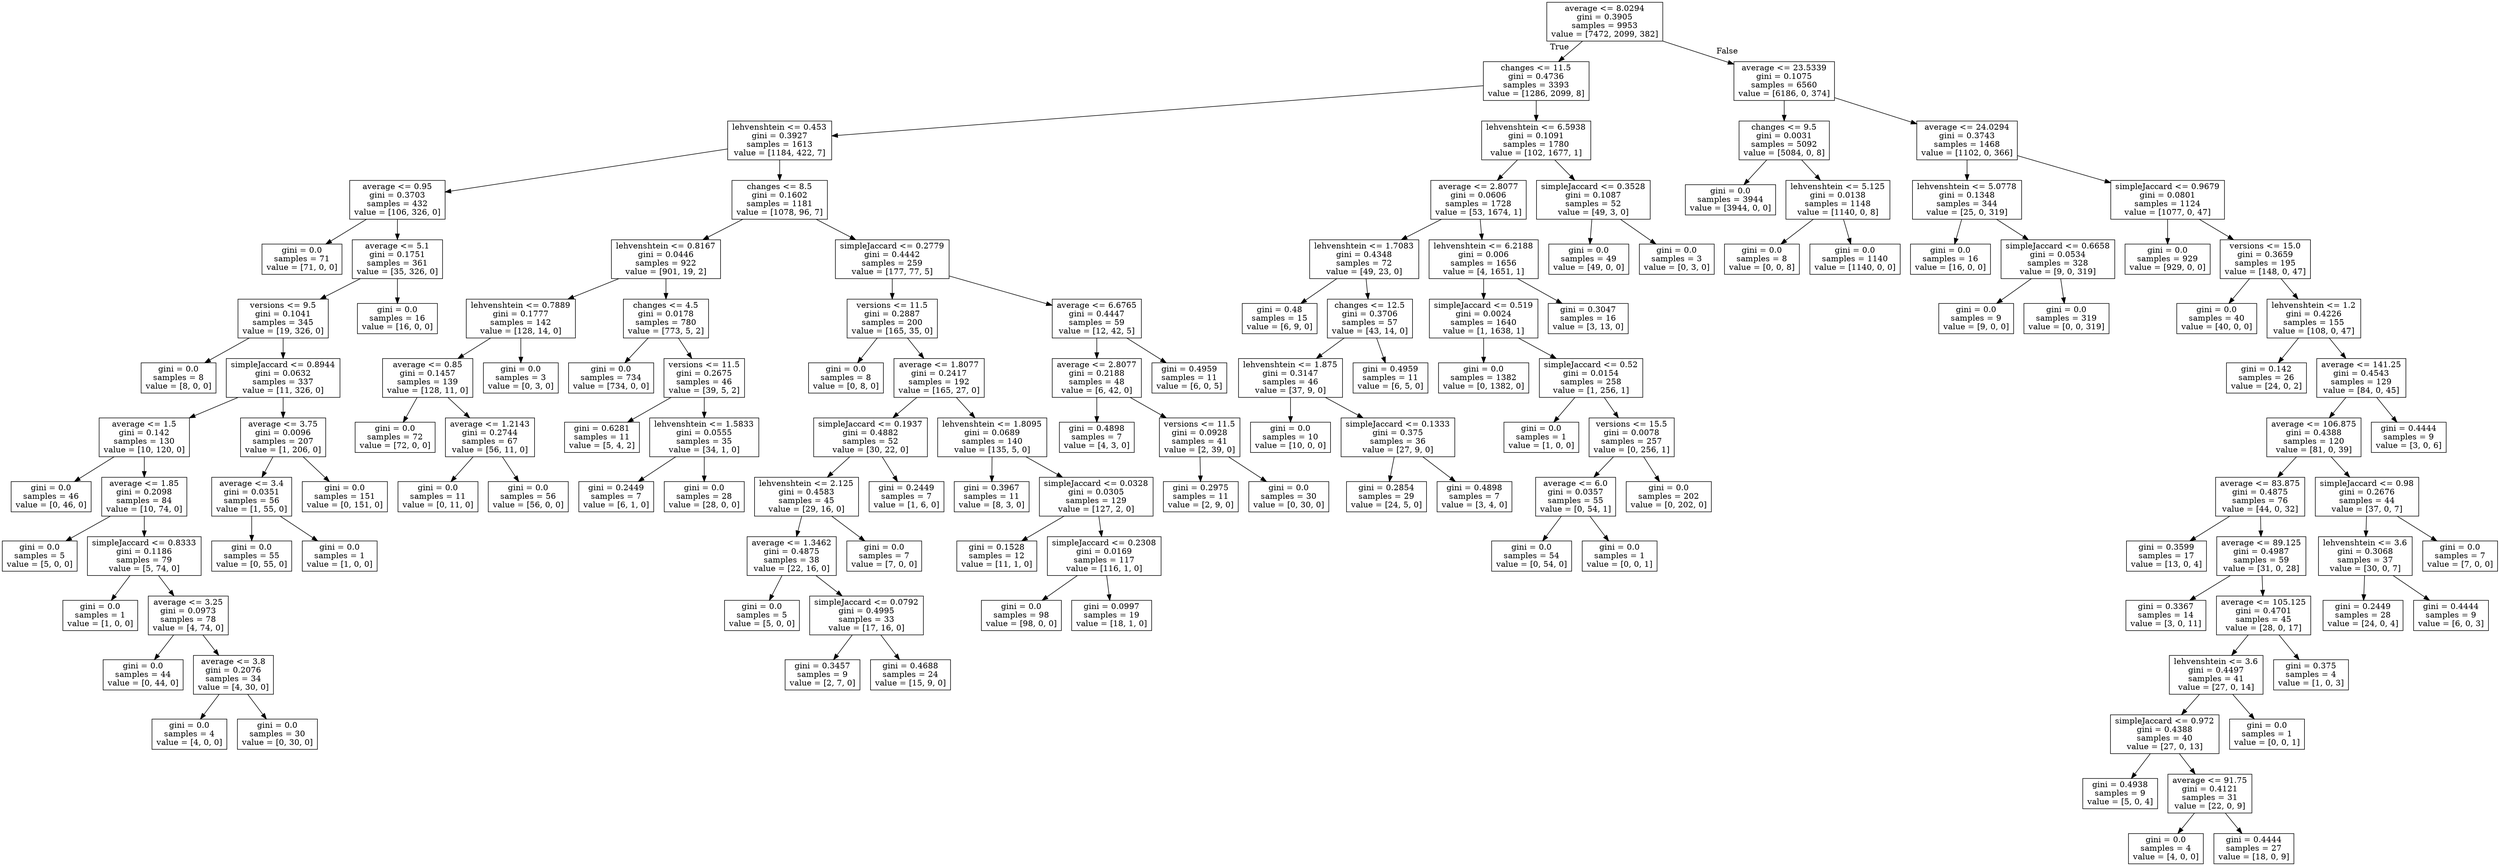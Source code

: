 digraph Tree {
node [shape=box] ;
0 [label="average <= 8.0294\ngini = 0.3905\nsamples = 9953\nvalue = [7472, 2099, 382]"] ;
1 [label="changes <= 11.5\ngini = 0.4736\nsamples = 3393\nvalue = [1286, 2099, 8]"] ;
0 -> 1 [labeldistance=2.5, labelangle=45, headlabel="True"] ;
2 [label="lehvenshtein <= 0.453\ngini = 0.3927\nsamples = 1613\nvalue = [1184, 422, 7]"] ;
1 -> 2 ;
3 [label="average <= 0.95\ngini = 0.3703\nsamples = 432\nvalue = [106, 326, 0]"] ;
2 -> 3 ;
4 [label="gini = 0.0\nsamples = 71\nvalue = [71, 0, 0]"] ;
3 -> 4 ;
5 [label="average <= 5.1\ngini = 0.1751\nsamples = 361\nvalue = [35, 326, 0]"] ;
3 -> 5 ;
6 [label="versions <= 9.5\ngini = 0.1041\nsamples = 345\nvalue = [19, 326, 0]"] ;
5 -> 6 ;
7 [label="gini = 0.0\nsamples = 8\nvalue = [8, 0, 0]"] ;
6 -> 7 ;
8 [label="simpleJaccard <= 0.8944\ngini = 0.0632\nsamples = 337\nvalue = [11, 326, 0]"] ;
6 -> 8 ;
9 [label="average <= 1.5\ngini = 0.142\nsamples = 130\nvalue = [10, 120, 0]"] ;
8 -> 9 ;
10 [label="gini = 0.0\nsamples = 46\nvalue = [0, 46, 0]"] ;
9 -> 10 ;
11 [label="average <= 1.85\ngini = 0.2098\nsamples = 84\nvalue = [10, 74, 0]"] ;
9 -> 11 ;
12 [label="gini = 0.0\nsamples = 5\nvalue = [5, 0, 0]"] ;
11 -> 12 ;
13 [label="simpleJaccard <= 0.8333\ngini = 0.1186\nsamples = 79\nvalue = [5, 74, 0]"] ;
11 -> 13 ;
14 [label="gini = 0.0\nsamples = 1\nvalue = [1, 0, 0]"] ;
13 -> 14 ;
15 [label="average <= 3.25\ngini = 0.0973\nsamples = 78\nvalue = [4, 74, 0]"] ;
13 -> 15 ;
16 [label="gini = 0.0\nsamples = 44\nvalue = [0, 44, 0]"] ;
15 -> 16 ;
17 [label="average <= 3.8\ngini = 0.2076\nsamples = 34\nvalue = [4, 30, 0]"] ;
15 -> 17 ;
18 [label="gini = 0.0\nsamples = 4\nvalue = [4, 0, 0]"] ;
17 -> 18 ;
19 [label="gini = 0.0\nsamples = 30\nvalue = [0, 30, 0]"] ;
17 -> 19 ;
20 [label="average <= 3.75\ngini = 0.0096\nsamples = 207\nvalue = [1, 206, 0]"] ;
8 -> 20 ;
21 [label="average <= 3.4\ngini = 0.0351\nsamples = 56\nvalue = [1, 55, 0]"] ;
20 -> 21 ;
22 [label="gini = 0.0\nsamples = 55\nvalue = [0, 55, 0]"] ;
21 -> 22 ;
23 [label="gini = 0.0\nsamples = 1\nvalue = [1, 0, 0]"] ;
21 -> 23 ;
24 [label="gini = 0.0\nsamples = 151\nvalue = [0, 151, 0]"] ;
20 -> 24 ;
25 [label="gini = 0.0\nsamples = 16\nvalue = [16, 0, 0]"] ;
5 -> 25 ;
26 [label="changes <= 8.5\ngini = 0.1602\nsamples = 1181\nvalue = [1078, 96, 7]"] ;
2 -> 26 ;
27 [label="lehvenshtein <= 0.8167\ngini = 0.0446\nsamples = 922\nvalue = [901, 19, 2]"] ;
26 -> 27 ;
28 [label="lehvenshtein <= 0.7889\ngini = 0.1777\nsamples = 142\nvalue = [128, 14, 0]"] ;
27 -> 28 ;
29 [label="average <= 0.85\ngini = 0.1457\nsamples = 139\nvalue = [128, 11, 0]"] ;
28 -> 29 ;
30 [label="gini = 0.0\nsamples = 72\nvalue = [72, 0, 0]"] ;
29 -> 30 ;
31 [label="average <= 1.2143\ngini = 0.2744\nsamples = 67\nvalue = [56, 11, 0]"] ;
29 -> 31 ;
32 [label="gini = 0.0\nsamples = 11\nvalue = [0, 11, 0]"] ;
31 -> 32 ;
33 [label="gini = 0.0\nsamples = 56\nvalue = [56, 0, 0]"] ;
31 -> 33 ;
34 [label="gini = 0.0\nsamples = 3\nvalue = [0, 3, 0]"] ;
28 -> 34 ;
35 [label="changes <= 4.5\ngini = 0.0178\nsamples = 780\nvalue = [773, 5, 2]"] ;
27 -> 35 ;
36 [label="gini = 0.0\nsamples = 734\nvalue = [734, 0, 0]"] ;
35 -> 36 ;
37 [label="versions <= 11.5\ngini = 0.2675\nsamples = 46\nvalue = [39, 5, 2]"] ;
35 -> 37 ;
38 [label="gini = 0.6281\nsamples = 11\nvalue = [5, 4, 2]"] ;
37 -> 38 ;
39 [label="lehvenshtein <= 1.5833\ngini = 0.0555\nsamples = 35\nvalue = [34, 1, 0]"] ;
37 -> 39 ;
40 [label="gini = 0.2449\nsamples = 7\nvalue = [6, 1, 0]"] ;
39 -> 40 ;
41 [label="gini = 0.0\nsamples = 28\nvalue = [28, 0, 0]"] ;
39 -> 41 ;
42 [label="simpleJaccard <= 0.2779\ngini = 0.4442\nsamples = 259\nvalue = [177, 77, 5]"] ;
26 -> 42 ;
43 [label="versions <= 11.5\ngini = 0.2887\nsamples = 200\nvalue = [165, 35, 0]"] ;
42 -> 43 ;
44 [label="gini = 0.0\nsamples = 8\nvalue = [0, 8, 0]"] ;
43 -> 44 ;
45 [label="average <= 1.8077\ngini = 0.2417\nsamples = 192\nvalue = [165, 27, 0]"] ;
43 -> 45 ;
46 [label="simpleJaccard <= 0.1937\ngini = 0.4882\nsamples = 52\nvalue = [30, 22, 0]"] ;
45 -> 46 ;
47 [label="lehvenshtein <= 2.125\ngini = 0.4583\nsamples = 45\nvalue = [29, 16, 0]"] ;
46 -> 47 ;
48 [label="average <= 1.3462\ngini = 0.4875\nsamples = 38\nvalue = [22, 16, 0]"] ;
47 -> 48 ;
49 [label="gini = 0.0\nsamples = 5\nvalue = [5, 0, 0]"] ;
48 -> 49 ;
50 [label="simpleJaccard <= 0.0792\ngini = 0.4995\nsamples = 33\nvalue = [17, 16, 0]"] ;
48 -> 50 ;
51 [label="gini = 0.3457\nsamples = 9\nvalue = [2, 7, 0]"] ;
50 -> 51 ;
52 [label="gini = 0.4688\nsamples = 24\nvalue = [15, 9, 0]"] ;
50 -> 52 ;
53 [label="gini = 0.0\nsamples = 7\nvalue = [7, 0, 0]"] ;
47 -> 53 ;
54 [label="gini = 0.2449\nsamples = 7\nvalue = [1, 6, 0]"] ;
46 -> 54 ;
55 [label="lehvenshtein <= 1.8095\ngini = 0.0689\nsamples = 140\nvalue = [135, 5, 0]"] ;
45 -> 55 ;
56 [label="gini = 0.3967\nsamples = 11\nvalue = [8, 3, 0]"] ;
55 -> 56 ;
57 [label="simpleJaccard <= 0.0328\ngini = 0.0305\nsamples = 129\nvalue = [127, 2, 0]"] ;
55 -> 57 ;
58 [label="gini = 0.1528\nsamples = 12\nvalue = [11, 1, 0]"] ;
57 -> 58 ;
59 [label="simpleJaccard <= 0.2308\ngini = 0.0169\nsamples = 117\nvalue = [116, 1, 0]"] ;
57 -> 59 ;
60 [label="gini = 0.0\nsamples = 98\nvalue = [98, 0, 0]"] ;
59 -> 60 ;
61 [label="gini = 0.0997\nsamples = 19\nvalue = [18, 1, 0]"] ;
59 -> 61 ;
62 [label="average <= 6.6765\ngini = 0.4447\nsamples = 59\nvalue = [12, 42, 5]"] ;
42 -> 62 ;
63 [label="average <= 2.8077\ngini = 0.2188\nsamples = 48\nvalue = [6, 42, 0]"] ;
62 -> 63 ;
64 [label="gini = 0.4898\nsamples = 7\nvalue = [4, 3, 0]"] ;
63 -> 64 ;
65 [label="versions <= 11.5\ngini = 0.0928\nsamples = 41\nvalue = [2, 39, 0]"] ;
63 -> 65 ;
66 [label="gini = 0.2975\nsamples = 11\nvalue = [2, 9, 0]"] ;
65 -> 66 ;
67 [label="gini = 0.0\nsamples = 30\nvalue = [0, 30, 0]"] ;
65 -> 67 ;
68 [label="gini = 0.4959\nsamples = 11\nvalue = [6, 0, 5]"] ;
62 -> 68 ;
69 [label="lehvenshtein <= 6.5938\ngini = 0.1091\nsamples = 1780\nvalue = [102, 1677, 1]"] ;
1 -> 69 ;
70 [label="average <= 2.8077\ngini = 0.0606\nsamples = 1728\nvalue = [53, 1674, 1]"] ;
69 -> 70 ;
71 [label="lehvenshtein <= 1.7083\ngini = 0.4348\nsamples = 72\nvalue = [49, 23, 0]"] ;
70 -> 71 ;
72 [label="gini = 0.48\nsamples = 15\nvalue = [6, 9, 0]"] ;
71 -> 72 ;
73 [label="changes <= 12.5\ngini = 0.3706\nsamples = 57\nvalue = [43, 14, 0]"] ;
71 -> 73 ;
74 [label="lehvenshtein <= 1.875\ngini = 0.3147\nsamples = 46\nvalue = [37, 9, 0]"] ;
73 -> 74 ;
75 [label="gini = 0.0\nsamples = 10\nvalue = [10, 0, 0]"] ;
74 -> 75 ;
76 [label="simpleJaccard <= 0.1333\ngini = 0.375\nsamples = 36\nvalue = [27, 9, 0]"] ;
74 -> 76 ;
77 [label="gini = 0.2854\nsamples = 29\nvalue = [24, 5, 0]"] ;
76 -> 77 ;
78 [label="gini = 0.4898\nsamples = 7\nvalue = [3, 4, 0]"] ;
76 -> 78 ;
79 [label="gini = 0.4959\nsamples = 11\nvalue = [6, 5, 0]"] ;
73 -> 79 ;
80 [label="lehvenshtein <= 6.2188\ngini = 0.006\nsamples = 1656\nvalue = [4, 1651, 1]"] ;
70 -> 80 ;
81 [label="simpleJaccard <= 0.519\ngini = 0.0024\nsamples = 1640\nvalue = [1, 1638, 1]"] ;
80 -> 81 ;
82 [label="gini = 0.0\nsamples = 1382\nvalue = [0, 1382, 0]"] ;
81 -> 82 ;
83 [label="simpleJaccard <= 0.52\ngini = 0.0154\nsamples = 258\nvalue = [1, 256, 1]"] ;
81 -> 83 ;
84 [label="gini = 0.0\nsamples = 1\nvalue = [1, 0, 0]"] ;
83 -> 84 ;
85 [label="versions <= 15.5\ngini = 0.0078\nsamples = 257\nvalue = [0, 256, 1]"] ;
83 -> 85 ;
86 [label="average <= 6.0\ngini = 0.0357\nsamples = 55\nvalue = [0, 54, 1]"] ;
85 -> 86 ;
87 [label="gini = 0.0\nsamples = 54\nvalue = [0, 54, 0]"] ;
86 -> 87 ;
88 [label="gini = 0.0\nsamples = 1\nvalue = [0, 0, 1]"] ;
86 -> 88 ;
89 [label="gini = 0.0\nsamples = 202\nvalue = [0, 202, 0]"] ;
85 -> 89 ;
90 [label="gini = 0.3047\nsamples = 16\nvalue = [3, 13, 0]"] ;
80 -> 90 ;
91 [label="simpleJaccard <= 0.3528\ngini = 0.1087\nsamples = 52\nvalue = [49, 3, 0]"] ;
69 -> 91 ;
92 [label="gini = 0.0\nsamples = 49\nvalue = [49, 0, 0]"] ;
91 -> 92 ;
93 [label="gini = 0.0\nsamples = 3\nvalue = [0, 3, 0]"] ;
91 -> 93 ;
94 [label="average <= 23.5339\ngini = 0.1075\nsamples = 6560\nvalue = [6186, 0, 374]"] ;
0 -> 94 [labeldistance=2.5, labelangle=-45, headlabel="False"] ;
95 [label="changes <= 9.5\ngini = 0.0031\nsamples = 5092\nvalue = [5084, 0, 8]"] ;
94 -> 95 ;
96 [label="gini = 0.0\nsamples = 3944\nvalue = [3944, 0, 0]"] ;
95 -> 96 ;
97 [label="lehvenshtein <= 5.125\ngini = 0.0138\nsamples = 1148\nvalue = [1140, 0, 8]"] ;
95 -> 97 ;
98 [label="gini = 0.0\nsamples = 8\nvalue = [0, 0, 8]"] ;
97 -> 98 ;
99 [label="gini = 0.0\nsamples = 1140\nvalue = [1140, 0, 0]"] ;
97 -> 99 ;
100 [label="average <= 24.0294\ngini = 0.3743\nsamples = 1468\nvalue = [1102, 0, 366]"] ;
94 -> 100 ;
101 [label="lehvenshtein <= 5.0778\ngini = 0.1348\nsamples = 344\nvalue = [25, 0, 319]"] ;
100 -> 101 ;
102 [label="gini = 0.0\nsamples = 16\nvalue = [16, 0, 0]"] ;
101 -> 102 ;
103 [label="simpleJaccard <= 0.6658\ngini = 0.0534\nsamples = 328\nvalue = [9, 0, 319]"] ;
101 -> 103 ;
104 [label="gini = 0.0\nsamples = 9\nvalue = [9, 0, 0]"] ;
103 -> 104 ;
105 [label="gini = 0.0\nsamples = 319\nvalue = [0, 0, 319]"] ;
103 -> 105 ;
106 [label="simpleJaccard <= 0.9679\ngini = 0.0801\nsamples = 1124\nvalue = [1077, 0, 47]"] ;
100 -> 106 ;
107 [label="gini = 0.0\nsamples = 929\nvalue = [929, 0, 0]"] ;
106 -> 107 ;
108 [label="versions <= 15.0\ngini = 0.3659\nsamples = 195\nvalue = [148, 0, 47]"] ;
106 -> 108 ;
109 [label="gini = 0.0\nsamples = 40\nvalue = [40, 0, 0]"] ;
108 -> 109 ;
110 [label="lehvenshtein <= 1.2\ngini = 0.4226\nsamples = 155\nvalue = [108, 0, 47]"] ;
108 -> 110 ;
111 [label="gini = 0.142\nsamples = 26\nvalue = [24, 0, 2]"] ;
110 -> 111 ;
112 [label="average <= 141.25\ngini = 0.4543\nsamples = 129\nvalue = [84, 0, 45]"] ;
110 -> 112 ;
113 [label="average <= 106.875\ngini = 0.4388\nsamples = 120\nvalue = [81, 0, 39]"] ;
112 -> 113 ;
114 [label="average <= 83.875\ngini = 0.4875\nsamples = 76\nvalue = [44, 0, 32]"] ;
113 -> 114 ;
115 [label="gini = 0.3599\nsamples = 17\nvalue = [13, 0, 4]"] ;
114 -> 115 ;
116 [label="average <= 89.125\ngini = 0.4987\nsamples = 59\nvalue = [31, 0, 28]"] ;
114 -> 116 ;
117 [label="gini = 0.3367\nsamples = 14\nvalue = [3, 0, 11]"] ;
116 -> 117 ;
118 [label="average <= 105.125\ngini = 0.4701\nsamples = 45\nvalue = [28, 0, 17]"] ;
116 -> 118 ;
119 [label="lehvenshtein <= 3.6\ngini = 0.4497\nsamples = 41\nvalue = [27, 0, 14]"] ;
118 -> 119 ;
120 [label="simpleJaccard <= 0.972\ngini = 0.4388\nsamples = 40\nvalue = [27, 0, 13]"] ;
119 -> 120 ;
121 [label="gini = 0.4938\nsamples = 9\nvalue = [5, 0, 4]"] ;
120 -> 121 ;
122 [label="average <= 91.75\ngini = 0.4121\nsamples = 31\nvalue = [22, 0, 9]"] ;
120 -> 122 ;
123 [label="gini = 0.0\nsamples = 4\nvalue = [4, 0, 0]"] ;
122 -> 123 ;
124 [label="gini = 0.4444\nsamples = 27\nvalue = [18, 0, 9]"] ;
122 -> 124 ;
125 [label="gini = 0.0\nsamples = 1\nvalue = [0, 0, 1]"] ;
119 -> 125 ;
126 [label="gini = 0.375\nsamples = 4\nvalue = [1, 0, 3]"] ;
118 -> 126 ;
127 [label="simpleJaccard <= 0.98\ngini = 0.2676\nsamples = 44\nvalue = [37, 0, 7]"] ;
113 -> 127 ;
128 [label="lehvenshtein <= 3.6\ngini = 0.3068\nsamples = 37\nvalue = [30, 0, 7]"] ;
127 -> 128 ;
129 [label="gini = 0.2449\nsamples = 28\nvalue = [24, 0, 4]"] ;
128 -> 129 ;
130 [label="gini = 0.4444\nsamples = 9\nvalue = [6, 0, 3]"] ;
128 -> 130 ;
131 [label="gini = 0.0\nsamples = 7\nvalue = [7, 0, 0]"] ;
127 -> 131 ;
132 [label="gini = 0.4444\nsamples = 9\nvalue = [3, 0, 6]"] ;
112 -> 132 ;
}